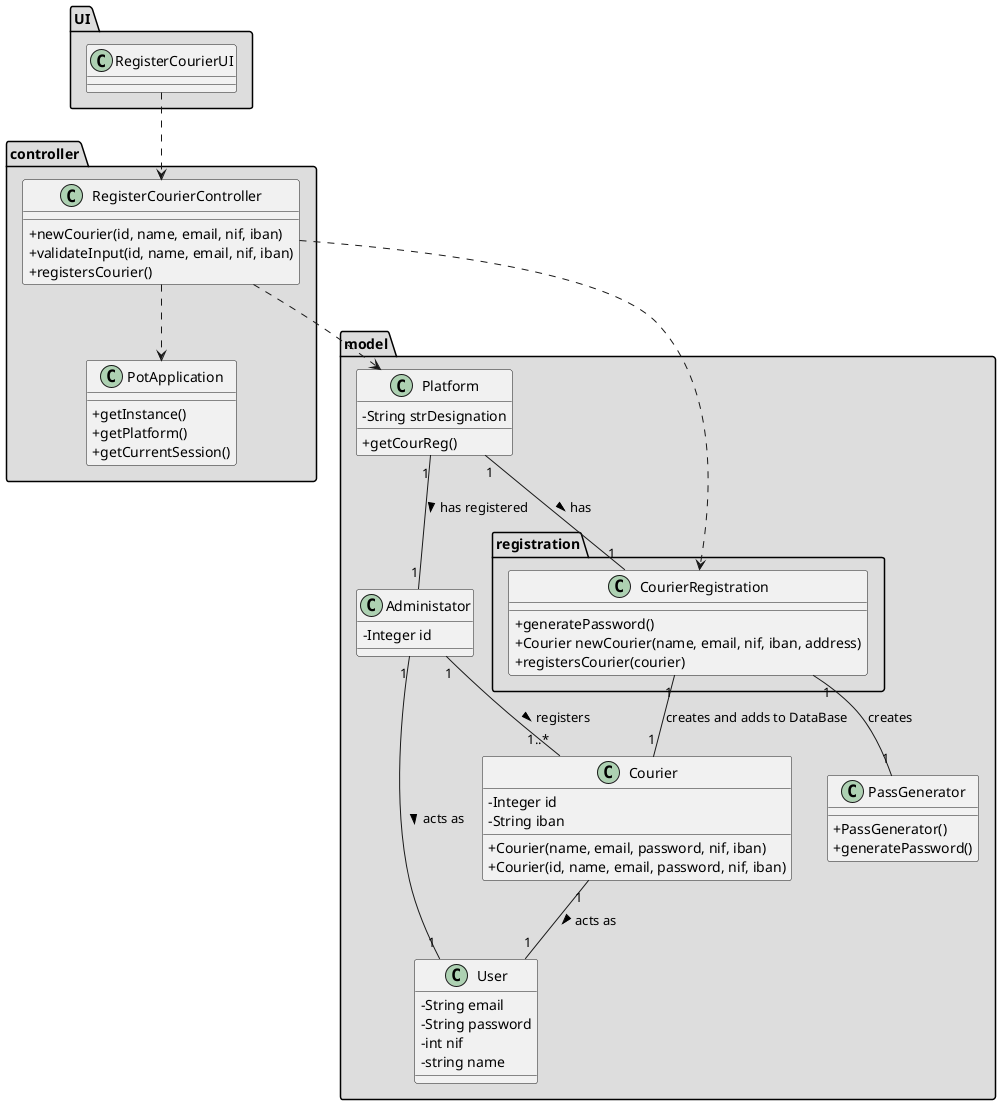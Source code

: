 @startuml
skinparam classAttributeIconSize 0

package "UI" #DDDDDD{
class RegisterCourierUI {
    
}
}
package "controller" #DDDDDD{
class RegisterCourierController {
    
  +newCourier(id, name, email, nif, iban)
  +validateInput(id, name, email, nif, iban)
  +registersCourier()
}
class PotApplication
  {
    +getInstance()
    +getPlatform()
    +getCurrentSession()
  }

}
package "model" #DDDDDD{
class Platform {
  -String strDesignation
  +getCourReg()
}

class Courier {
    -Integer id
    -String iban

   +Courier(name, email, password, nif, iban)
   +Courier(id, name, email, password, nif, iban)

}
class Administator {
      -Integer id
}

class PassGenerator {
   +PassGenerator()
   +generatePassword()
}


package "registration" #DDDDDD{
class CourierRegistration {

  +generatePassword()
  +Courier newCourier(name, email, nif, iban, address)
  +registersCourier(courier)

}
}
class User{
  -String email
  -String password
  -int nif
  -string name
}
}


Platform "1" -- "1" CourierRegistration: has >
Platform "1" -- "1" Administator: has registered >
Administator "1" -- "1..*" Courier: registers >
Administator "1" -- "1" User: acts as >
Courier "1" -- "1" User: acts as >

CourierRegistration "1" -- "1" Courier : creates and adds to DataBase
CourierRegistration "1" -- "1" PassGenerator : creates


RegisterCourierUI ..> RegisterCourierController

RegisterCourierController ..> Platform
RegisterCourierController ..> CourierRegistration
RegisterCourierController ..> PotApplication

@enduml



